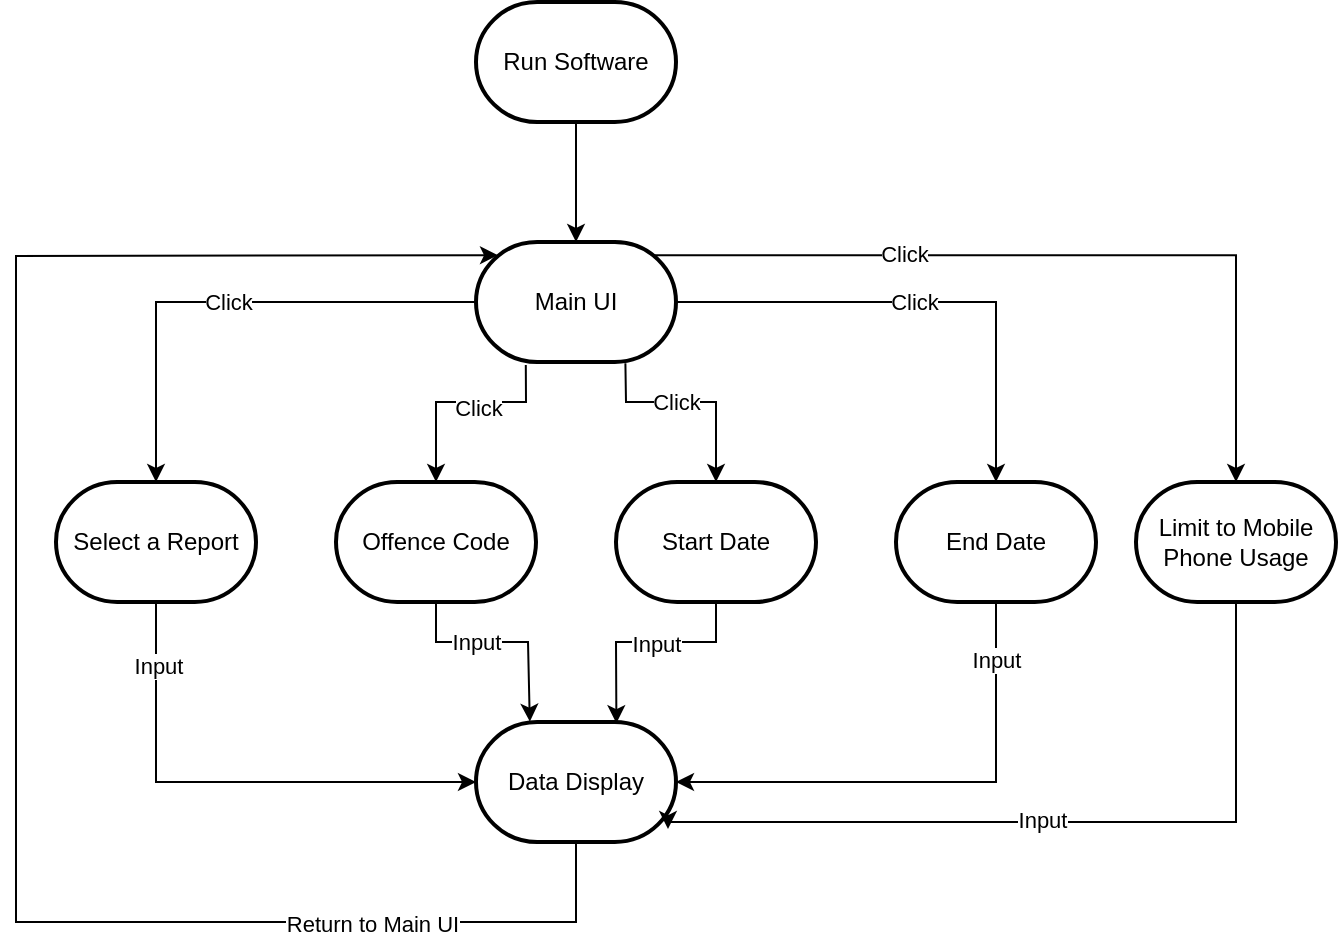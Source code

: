 <mxfile version="20.4.0" type="device"><diagram id="-ODKZaPjtHJui3jiDyUR" name="Page-1"><mxGraphModel dx="515" dy="374" grid="1" gridSize="10" guides="1" tooltips="1" connect="1" arrows="1" fold="1" page="1" pageScale="1" pageWidth="1100" pageHeight="850" math="0" shadow="0"><root><mxCell id="0"/><mxCell id="1" parent="0"/><mxCell id="40XvYyzhlE-xUs8OfCSm-1" value="Run Software" style="strokeWidth=2;html=1;shape=mxgraph.flowchart.terminator;whiteSpace=wrap;" parent="1" vertex="1"><mxGeometry x="430" y="20" width="100" height="60" as="geometry"/></mxCell><mxCell id="hnA_ixQUKSMcuV65HAD0-2" style="edgeStyle=orthogonalEdgeStyle;rounded=0;orthogonalLoop=1;jettySize=auto;html=1;exitX=0.89;exitY=0.11;exitDx=0;exitDy=0;exitPerimeter=0;entryX=0.5;entryY=0;entryDx=0;entryDy=0;entryPerimeter=0;" edge="1" parent="1" source="40XvYyzhlE-xUs8OfCSm-2" target="hnA_ixQUKSMcuV65HAD0-1"><mxGeometry relative="1" as="geometry"/></mxCell><mxCell id="hnA_ixQUKSMcuV65HAD0-3" value="Click" style="edgeLabel;html=1;align=center;verticalAlign=middle;resizable=0;points=[];" vertex="1" connectable="0" parent="hnA_ixQUKSMcuV65HAD0-2"><mxGeometry x="-0.382" y="1" relative="1" as="geometry"><mxPoint as="offset"/></mxGeometry></mxCell><mxCell id="40XvYyzhlE-xUs8OfCSm-2" value="Main UI" style="strokeWidth=2;html=1;shape=mxgraph.flowchart.terminator;whiteSpace=wrap;" parent="1" vertex="1"><mxGeometry x="430" y="140" width="100" height="60" as="geometry"/></mxCell><mxCell id="40XvYyzhlE-xUs8OfCSm-3" value="Select a Report" style="strokeWidth=2;html=1;shape=mxgraph.flowchart.terminator;whiteSpace=wrap;" parent="1" vertex="1"><mxGeometry x="220" y="260" width="100" height="60" as="geometry"/></mxCell><mxCell id="40XvYyzhlE-xUs8OfCSm-4" value="Offence Code" style="strokeWidth=2;html=1;shape=mxgraph.flowchart.terminator;whiteSpace=wrap;" parent="1" vertex="1"><mxGeometry x="360" y="260" width="100" height="60" as="geometry"/></mxCell><mxCell id="40XvYyzhlE-xUs8OfCSm-5" value="Start Date" style="strokeWidth=2;html=1;shape=mxgraph.flowchart.terminator;whiteSpace=wrap;" parent="1" vertex="1"><mxGeometry x="500" y="260" width="100" height="60" as="geometry"/></mxCell><mxCell id="40XvYyzhlE-xUs8OfCSm-6" value="End Date" style="strokeWidth=2;html=1;shape=mxgraph.flowchart.terminator;whiteSpace=wrap;" parent="1" vertex="1"><mxGeometry x="640" y="260" width="100" height="60" as="geometry"/></mxCell><mxCell id="40XvYyzhlE-xUs8OfCSm-7" value="Data Display" style="strokeWidth=2;html=1;shape=mxgraph.flowchart.terminator;whiteSpace=wrap;" parent="1" vertex="1"><mxGeometry x="430" y="380" width="100" height="60" as="geometry"/></mxCell><mxCell id="40XvYyzhlE-xUs8OfCSm-8" value="" style="endArrow=classic;html=1;rounded=0;" parent="1" source="40XvYyzhlE-xUs8OfCSm-1" target="40XvYyzhlE-xUs8OfCSm-2" edge="1"><mxGeometry width="50" height="50" relative="1" as="geometry"><mxPoint x="260" y="180" as="sourcePoint"/><mxPoint x="310" y="130" as="targetPoint"/></mxGeometry></mxCell><mxCell id="40XvYyzhlE-xUs8OfCSm-9" value="" style="endArrow=classic;html=1;rounded=0;exitX=0.5;exitY=1;exitDx=0;exitDy=0;exitPerimeter=0;entryX=0.269;entryY=-0.003;entryDx=0;entryDy=0;entryPerimeter=0;" parent="1" source="40XvYyzhlE-xUs8OfCSm-4" target="40XvYyzhlE-xUs8OfCSm-7" edge="1"><mxGeometry width="50" height="50" relative="1" as="geometry"><mxPoint x="490" y="90" as="sourcePoint"/><mxPoint x="490" y="150" as="targetPoint"/><Array as="points"><mxPoint x="410" y="340"/><mxPoint x="456" y="340"/></Array></mxGeometry></mxCell><mxCell id="40XvYyzhlE-xUs8OfCSm-24" value="Input" style="edgeLabel;html=1;align=center;verticalAlign=middle;resizable=0;points=[];" parent="40XvYyzhlE-xUs8OfCSm-9" connectable="0" vertex="1"><mxGeometry x="0.032" relative="1" as="geometry"><mxPoint x="-15" as="offset"/></mxGeometry></mxCell><mxCell id="40XvYyzhlE-xUs8OfCSm-10" value="" style="endArrow=classic;html=1;rounded=0;exitX=1;exitY=0.5;exitDx=0;exitDy=0;exitPerimeter=0;entryX=0.5;entryY=0;entryDx=0;entryDy=0;entryPerimeter=0;" parent="1" source="40XvYyzhlE-xUs8OfCSm-2" target="40XvYyzhlE-xUs8OfCSm-6" edge="1"><mxGeometry width="50" height="50" relative="1" as="geometry"><mxPoint x="500" y="100" as="sourcePoint"/><mxPoint x="500" y="160" as="targetPoint"/><Array as="points"><mxPoint x="690" y="170"/></Array></mxGeometry></mxCell><mxCell id="40XvYyzhlE-xUs8OfCSm-22" value="Click" style="edgeLabel;html=1;align=center;verticalAlign=middle;resizable=0;points=[];" parent="40XvYyzhlE-xUs8OfCSm-10" connectable="0" vertex="1"><mxGeometry x="-0.051" y="-3" relative="1" as="geometry"><mxPoint y="-3" as="offset"/></mxGeometry></mxCell><mxCell id="40XvYyzhlE-xUs8OfCSm-11" value="" style="endArrow=classic;html=1;rounded=0;entryX=0.5;entryY=0;entryDx=0;entryDy=0;entryPerimeter=0;exitX=0.747;exitY=1.011;exitDx=0;exitDy=0;exitPerimeter=0;" parent="1" source="40XvYyzhlE-xUs8OfCSm-2" target="40XvYyzhlE-xUs8OfCSm-5" edge="1"><mxGeometry width="50" height="50" relative="1" as="geometry"><mxPoint x="520" y="230" as="sourcePoint"/><mxPoint x="510" y="170" as="targetPoint"/><Array as="points"><mxPoint x="505" y="220"/><mxPoint x="550" y="220"/></Array></mxGeometry></mxCell><mxCell id="40XvYyzhlE-xUs8OfCSm-21" value="Click" style="edgeLabel;html=1;align=center;verticalAlign=middle;resizable=0;points=[];" parent="40XvYyzhlE-xUs8OfCSm-11" connectable="0" vertex="1"><mxGeometry x="-0.426" relative="1" as="geometry"><mxPoint x="14" as="offset"/></mxGeometry></mxCell><mxCell id="40XvYyzhlE-xUs8OfCSm-12" value="" style="endArrow=classic;html=1;rounded=0;entryX=0.5;entryY=0;entryDx=0;entryDy=0;entryPerimeter=0;exitX=0.249;exitY=1.025;exitDx=0;exitDy=0;exitPerimeter=0;" parent="1" source="40XvYyzhlE-xUs8OfCSm-2" target="40XvYyzhlE-xUs8OfCSm-4" edge="1"><mxGeometry width="50" height="50" relative="1" as="geometry"><mxPoint x="420" y="200" as="sourcePoint"/><mxPoint x="409.73" y="230" as="targetPoint"/><Array as="points"><mxPoint x="455" y="220"/><mxPoint x="410" y="220"/></Array></mxGeometry></mxCell><mxCell id="40XvYyzhlE-xUs8OfCSm-20" value="Click" style="edgeLabel;html=1;align=center;verticalAlign=middle;resizable=0;points=[];" parent="40XvYyzhlE-xUs8OfCSm-12" connectable="0" vertex="1"><mxGeometry x="0.022" y="3" relative="1" as="geometry"><mxPoint x="10" as="offset"/></mxGeometry></mxCell><mxCell id="40XvYyzhlE-xUs8OfCSm-13" value="" style="endArrow=classic;html=1;rounded=0;" parent="1" source="40XvYyzhlE-xUs8OfCSm-2" target="40XvYyzhlE-xUs8OfCSm-3" edge="1"><mxGeometry width="50" height="50" relative="1" as="geometry"><mxPoint x="390" y="150" as="sourcePoint"/><mxPoint x="390" y="210" as="targetPoint"/><Array as="points"><mxPoint x="270" y="170"/></Array></mxGeometry></mxCell><mxCell id="40XvYyzhlE-xUs8OfCSm-19" value="Click" style="edgeLabel;html=1;align=center;verticalAlign=middle;resizable=0;points=[];" parent="40XvYyzhlE-xUs8OfCSm-13" connectable="0" vertex="1"><mxGeometry x="-0.005" relative="1" as="geometry"><mxPoint as="offset"/></mxGeometry></mxCell><mxCell id="40XvYyzhlE-xUs8OfCSm-15" value="" style="endArrow=classic;html=1;rounded=0;exitX=0.5;exitY=1;exitDx=0;exitDy=0;exitPerimeter=0;entryX=1;entryY=0.5;entryDx=0;entryDy=0;entryPerimeter=0;" parent="1" source="40XvYyzhlE-xUs8OfCSm-6" target="40XvYyzhlE-xUs8OfCSm-7" edge="1"><mxGeometry width="50" height="50" relative="1" as="geometry"><mxPoint x="420" y="330" as="sourcePoint"/><mxPoint x="466.9" y="389.82" as="targetPoint"/><Array as="points"><mxPoint x="690" y="410"/></Array></mxGeometry></mxCell><mxCell id="40XvYyzhlE-xUs8OfCSm-26" value="Input" style="edgeLabel;html=1;align=center;verticalAlign=middle;resizable=0;points=[];" parent="40XvYyzhlE-xUs8OfCSm-15" connectable="0" vertex="1"><mxGeometry x="-0.771" y="5" relative="1" as="geometry"><mxPoint x="-5" as="offset"/></mxGeometry></mxCell><mxCell id="40XvYyzhlE-xUs8OfCSm-16" value="" style="endArrow=classic;html=1;rounded=0;exitX=0.5;exitY=1;exitDx=0;exitDy=0;exitPerimeter=0;entryX=0;entryY=0.5;entryDx=0;entryDy=0;entryPerimeter=0;" parent="1" source="40XvYyzhlE-xUs8OfCSm-3" target="40XvYyzhlE-xUs8OfCSm-7" edge="1"><mxGeometry width="50" height="50" relative="1" as="geometry"><mxPoint x="290" y="365" as="sourcePoint"/><mxPoint x="336.9" y="424.82" as="targetPoint"/><Array as="points"><mxPoint x="270" y="410"/></Array></mxGeometry></mxCell><mxCell id="40XvYyzhlE-xUs8OfCSm-23" value="Input" style="edgeLabel;html=1;align=center;verticalAlign=middle;resizable=0;points=[];" parent="40XvYyzhlE-xUs8OfCSm-16" connectable="0" vertex="1"><mxGeometry x="-0.747" y="1" relative="1" as="geometry"><mxPoint as="offset"/></mxGeometry></mxCell><mxCell id="40XvYyzhlE-xUs8OfCSm-17" value="" style="endArrow=classic;html=1;rounded=0;exitX=0.5;exitY=1;exitDx=0;exitDy=0;exitPerimeter=0;entryX=0.702;entryY=0.01;entryDx=0;entryDy=0;entryPerimeter=0;" parent="1" source="40XvYyzhlE-xUs8OfCSm-5" target="40XvYyzhlE-xUs8OfCSm-7" edge="1"><mxGeometry width="50" height="50" relative="1" as="geometry"><mxPoint x="440" y="350" as="sourcePoint"/><mxPoint x="486.9" y="409.82" as="targetPoint"/><Array as="points"><mxPoint x="550" y="340"/><mxPoint x="500" y="340"/></Array></mxGeometry></mxCell><mxCell id="40XvYyzhlE-xUs8OfCSm-25" value="Input" style="edgeLabel;html=1;align=center;verticalAlign=middle;resizable=0;points=[];" parent="40XvYyzhlE-xUs8OfCSm-17" connectable="0" vertex="1"><mxGeometry x="0.02" y="1" relative="1" as="geometry"><mxPoint x="6" as="offset"/></mxGeometry></mxCell><mxCell id="40XvYyzhlE-xUs8OfCSm-18" value="" style="endArrow=classic;html=1;rounded=0;exitX=0.5;exitY=1;exitDx=0;exitDy=0;exitPerimeter=0;entryX=0.11;entryY=0.11;entryDx=0;entryDy=0;entryPerimeter=0;" parent="1" source="40XvYyzhlE-xUs8OfCSm-7" target="40XvYyzhlE-xUs8OfCSm-2" edge="1"><mxGeometry width="50" height="50" relative="1" as="geometry"><mxPoint x="260" y="590" as="sourcePoint"/><mxPoint x="310" y="540" as="targetPoint"/><Array as="points"><mxPoint x="480" y="480"/><mxPoint x="200" y="480"/><mxPoint x="200" y="147"/></Array></mxGeometry></mxCell><mxCell id="40XvYyzhlE-xUs8OfCSm-27" value="Return to Main UI" style="edgeLabel;html=1;align=center;verticalAlign=middle;resizable=0;points=[];" parent="40XvYyzhlE-xUs8OfCSm-18" connectable="0" vertex="1"><mxGeometry x="-0.681" y="1" relative="1" as="geometry"><mxPoint as="offset"/></mxGeometry></mxCell><mxCell id="hnA_ixQUKSMcuV65HAD0-4" style="edgeStyle=orthogonalEdgeStyle;rounded=0;orthogonalLoop=1;jettySize=auto;html=1;entryX=0.96;entryY=0.892;entryDx=0;entryDy=0;entryPerimeter=0;" edge="1" parent="1" source="hnA_ixQUKSMcuV65HAD0-1" target="40XvYyzhlE-xUs8OfCSm-7"><mxGeometry relative="1" as="geometry"><Array as="points"><mxPoint x="810" y="430"/><mxPoint x="526" y="430"/></Array></mxGeometry></mxCell><mxCell id="hnA_ixQUKSMcuV65HAD0-5" value="Input" style="edgeLabel;html=1;align=center;verticalAlign=middle;resizable=0;points=[];" vertex="1" connectable="0" parent="hnA_ixQUKSMcuV65HAD0-4"><mxGeometry x="0.042" y="-1" relative="1" as="geometry"><mxPoint as="offset"/></mxGeometry></mxCell><mxCell id="hnA_ixQUKSMcuV65HAD0-1" value="Limit to Mobile Phone Usage" style="strokeWidth=2;html=1;shape=mxgraph.flowchart.terminator;whiteSpace=wrap;" vertex="1" parent="1"><mxGeometry x="760" y="260" width="100" height="60" as="geometry"/></mxCell></root></mxGraphModel></diagram></mxfile>